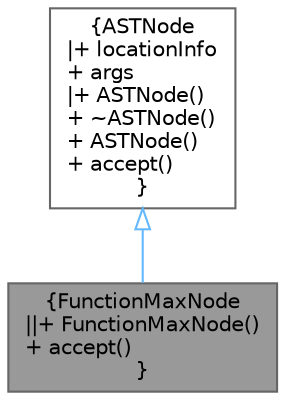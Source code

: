 digraph "FunctionMaxNode"
{
 // INTERACTIVE_SVG=YES
 // LATEX_PDF_SIZE
  bgcolor="transparent";
  edge [fontname=Helvetica,fontsize=10,labelfontname=Helvetica,labelfontsize=10];
  node [fontname=Helvetica,fontsize=10,shape=box,height=0.2,width=0.4];
  Node1 [label="{FunctionMaxNode\n||+ FunctionMaxNode()\l+ accept()\l}",height=0.2,width=0.4,color="gray40", fillcolor="grey60", style="filled", fontcolor="black",tooltip=" "];
  Node2 -> Node1 [dir="back",color="steelblue1",style="solid",arrowtail="onormal"];
  Node2 [label="{ASTNode\n|+ locationInfo\l+ args\l|+ ASTNode()\l+ ~ASTNode()\l+ ASTNode()\l+ accept()\l}",height=0.2,width=0.4,color="gray40", fillcolor="white", style="filled",URL="$structore_1_1data_1_1_a_s_t_node.html",tooltip=" "];
}
